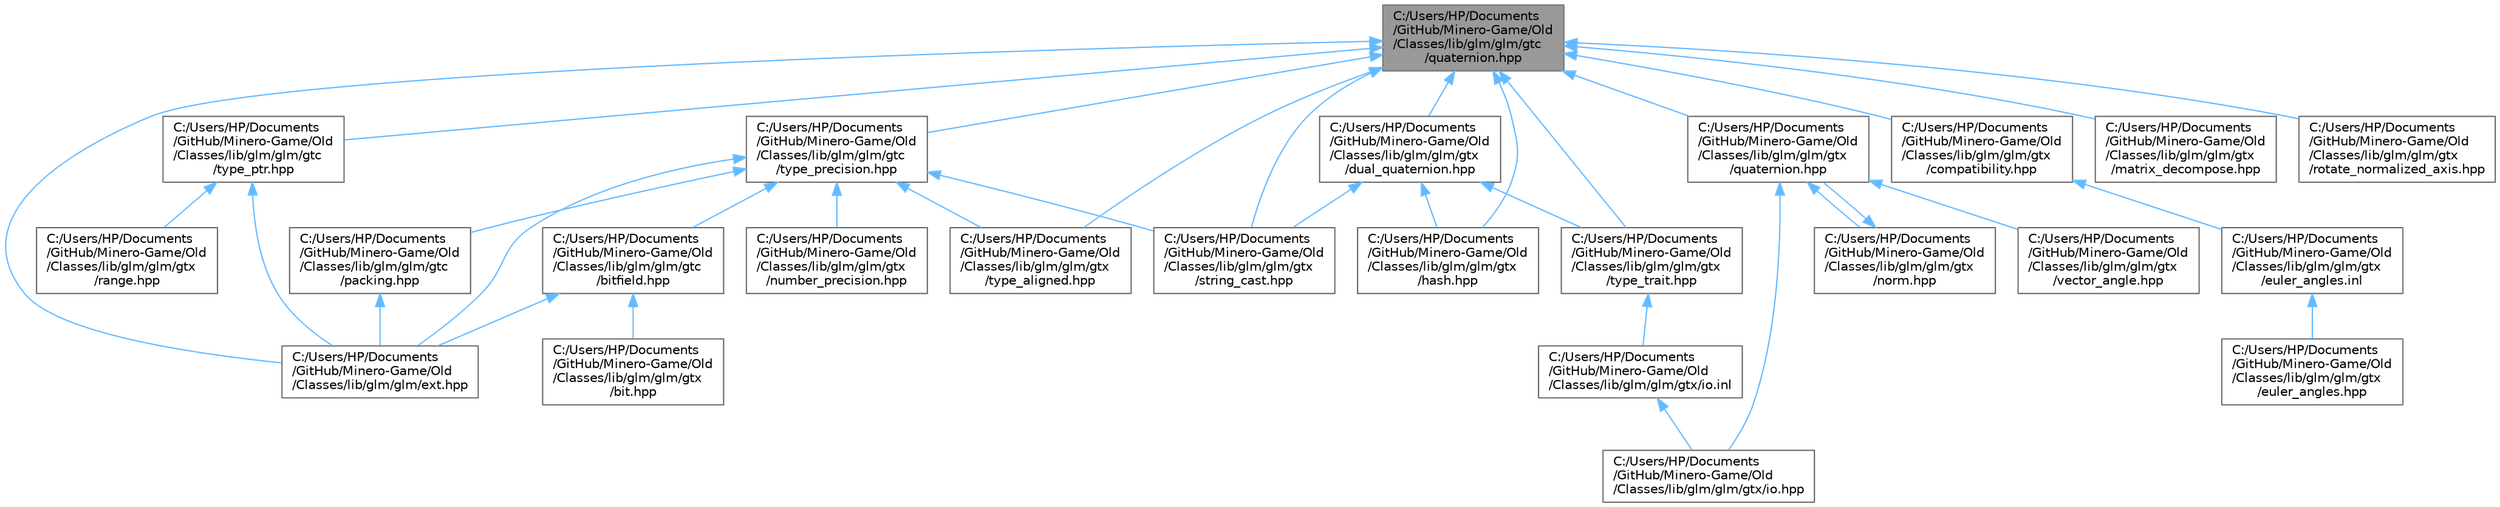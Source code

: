 digraph "C:/Users/HP/Documents/GitHub/Minero-Game/Old/Classes/lib/glm/glm/gtc/quaternion.hpp"
{
 // LATEX_PDF_SIZE
  bgcolor="transparent";
  edge [fontname=Helvetica,fontsize=10,labelfontname=Helvetica,labelfontsize=10];
  node [fontname=Helvetica,fontsize=10,shape=box,height=0.2,width=0.4];
  Node1 [id="Node000001",label="C:/Users/HP/Documents\l/GitHub/Minero-Game/Old\l/Classes/lib/glm/glm/gtc\l/quaternion.hpp",height=0.2,width=0.4,color="gray40", fillcolor="grey60", style="filled", fontcolor="black",tooltip=" "];
  Node1 -> Node2 [id="edge69_Node000001_Node000002",dir="back",color="steelblue1",style="solid",tooltip=" "];
  Node2 [id="Node000002",label="C:/Users/HP/Documents\l/GitHub/Minero-Game/Old\l/Classes/lib/glm/glm/ext.hpp",height=0.2,width=0.4,color="grey40", fillcolor="white", style="filled",URL="$_old_2_classes_2lib_2glm_2glm_2ext_8hpp.html",tooltip=" "];
  Node1 -> Node3 [id="edge70_Node000001_Node000003",dir="back",color="steelblue1",style="solid",tooltip=" "];
  Node3 [id="Node000003",label="C:/Users/HP/Documents\l/GitHub/Minero-Game/Old\l/Classes/lib/glm/glm/gtc\l/type_precision.hpp",height=0.2,width=0.4,color="grey40", fillcolor="white", style="filled",URL="$_old_2_classes_2lib_2glm_2glm_2gtc_2type__precision_8hpp.html",tooltip=" "];
  Node3 -> Node2 [id="edge71_Node000003_Node000002",dir="back",color="steelblue1",style="solid",tooltip=" "];
  Node3 -> Node4 [id="edge72_Node000003_Node000004",dir="back",color="steelblue1",style="solid",tooltip=" "];
  Node4 [id="Node000004",label="C:/Users/HP/Documents\l/GitHub/Minero-Game/Old\l/Classes/lib/glm/glm/gtc\l/bitfield.hpp",height=0.2,width=0.4,color="grey40", fillcolor="white", style="filled",URL="$_old_2_classes_2lib_2glm_2glm_2gtc_2bitfield_8hpp.html",tooltip=" "];
  Node4 -> Node2 [id="edge73_Node000004_Node000002",dir="back",color="steelblue1",style="solid",tooltip=" "];
  Node4 -> Node5 [id="edge74_Node000004_Node000005",dir="back",color="steelblue1",style="solid",tooltip=" "];
  Node5 [id="Node000005",label="C:/Users/HP/Documents\l/GitHub/Minero-Game/Old\l/Classes/lib/glm/glm/gtx\l/bit.hpp",height=0.2,width=0.4,color="grey40", fillcolor="white", style="filled",URL="$_old_2_classes_2lib_2glm_2glm_2gtx_2bit_8hpp.html",tooltip=" "];
  Node3 -> Node6 [id="edge75_Node000003_Node000006",dir="back",color="steelblue1",style="solid",tooltip=" "];
  Node6 [id="Node000006",label="C:/Users/HP/Documents\l/GitHub/Minero-Game/Old\l/Classes/lib/glm/glm/gtc\l/packing.hpp",height=0.2,width=0.4,color="grey40", fillcolor="white", style="filled",URL="$_old_2_classes_2lib_2glm_2glm_2gtc_2packing_8hpp.html",tooltip=" "];
  Node6 -> Node2 [id="edge76_Node000006_Node000002",dir="back",color="steelblue1",style="solid",tooltip=" "];
  Node3 -> Node7 [id="edge77_Node000003_Node000007",dir="back",color="steelblue1",style="solid",tooltip=" "];
  Node7 [id="Node000007",label="C:/Users/HP/Documents\l/GitHub/Minero-Game/Old\l/Classes/lib/glm/glm/gtx\l/number_precision.hpp",height=0.2,width=0.4,color="grey40", fillcolor="white", style="filled",URL="$_old_2_classes_2lib_2glm_2glm_2gtx_2number__precision_8hpp.html",tooltip=" "];
  Node3 -> Node8 [id="edge78_Node000003_Node000008",dir="back",color="steelblue1",style="solid",tooltip=" "];
  Node8 [id="Node000008",label="C:/Users/HP/Documents\l/GitHub/Minero-Game/Old\l/Classes/lib/glm/glm/gtx\l/string_cast.hpp",height=0.2,width=0.4,color="grey40", fillcolor="white", style="filled",URL="$_old_2_classes_2lib_2glm_2glm_2gtx_2string__cast_8hpp.html",tooltip=" "];
  Node3 -> Node9 [id="edge79_Node000003_Node000009",dir="back",color="steelblue1",style="solid",tooltip=" "];
  Node9 [id="Node000009",label="C:/Users/HP/Documents\l/GitHub/Minero-Game/Old\l/Classes/lib/glm/glm/gtx\l/type_aligned.hpp",height=0.2,width=0.4,color="grey40", fillcolor="white", style="filled",URL="$_old_2_classes_2lib_2glm_2glm_2gtx_2type__aligned_8hpp.html",tooltip=" "];
  Node1 -> Node10 [id="edge80_Node000001_Node000010",dir="back",color="steelblue1",style="solid",tooltip=" "];
  Node10 [id="Node000010",label="C:/Users/HP/Documents\l/GitHub/Minero-Game/Old\l/Classes/lib/glm/glm/gtc\l/type_ptr.hpp",height=0.2,width=0.4,color="grey40", fillcolor="white", style="filled",URL="$_old_2_classes_2lib_2glm_2glm_2gtc_2type__ptr_8hpp.html",tooltip=" "];
  Node10 -> Node2 [id="edge81_Node000010_Node000002",dir="back",color="steelblue1",style="solid",tooltip=" "];
  Node10 -> Node11 [id="edge82_Node000010_Node000011",dir="back",color="steelblue1",style="solid",tooltip=" "];
  Node11 [id="Node000011",label="C:/Users/HP/Documents\l/GitHub/Minero-Game/Old\l/Classes/lib/glm/glm/gtx\l/range.hpp",height=0.2,width=0.4,color="grey40", fillcolor="white", style="filled",URL="$_old_2_classes_2lib_2glm_2glm_2gtx_2range_8hpp.html",tooltip=" "];
  Node1 -> Node12 [id="edge83_Node000001_Node000012",dir="back",color="steelblue1",style="solid",tooltip=" "];
  Node12 [id="Node000012",label="C:/Users/HP/Documents\l/GitHub/Minero-Game/Old\l/Classes/lib/glm/glm/gtx\l/compatibility.hpp",height=0.2,width=0.4,color="grey40", fillcolor="white", style="filled",URL="$_old_2_classes_2lib_2glm_2glm_2gtx_2compatibility_8hpp.html",tooltip=" "];
  Node12 -> Node13 [id="edge84_Node000012_Node000013",dir="back",color="steelblue1",style="solid",tooltip=" "];
  Node13 [id="Node000013",label="C:/Users/HP/Documents\l/GitHub/Minero-Game/Old\l/Classes/lib/glm/glm/gtx\l/euler_angles.inl",height=0.2,width=0.4,color="grey40", fillcolor="white", style="filled",URL="$_old_2_classes_2lib_2glm_2glm_2gtx_2euler__angles_8inl.html",tooltip=" "];
  Node13 -> Node14 [id="edge85_Node000013_Node000014",dir="back",color="steelblue1",style="solid",tooltip=" "];
  Node14 [id="Node000014",label="C:/Users/HP/Documents\l/GitHub/Minero-Game/Old\l/Classes/lib/glm/glm/gtx\l/euler_angles.hpp",height=0.2,width=0.4,color="grey40", fillcolor="white", style="filled",URL="$_old_2_classes_2lib_2glm_2glm_2gtx_2euler__angles_8hpp.html",tooltip=" "];
  Node1 -> Node15 [id="edge86_Node000001_Node000015",dir="back",color="steelblue1",style="solid",tooltip=" "];
  Node15 [id="Node000015",label="C:/Users/HP/Documents\l/GitHub/Minero-Game/Old\l/Classes/lib/glm/glm/gtx\l/dual_quaternion.hpp",height=0.2,width=0.4,color="grey40", fillcolor="white", style="filled",URL="$_old_2_classes_2lib_2glm_2glm_2gtx_2dual__quaternion_8hpp.html",tooltip=" "];
  Node15 -> Node16 [id="edge87_Node000015_Node000016",dir="back",color="steelblue1",style="solid",tooltip=" "];
  Node16 [id="Node000016",label="C:/Users/HP/Documents\l/GitHub/Minero-Game/Old\l/Classes/lib/glm/glm/gtx\l/hash.hpp",height=0.2,width=0.4,color="grey40", fillcolor="white", style="filled",URL="$_old_2_classes_2lib_2glm_2glm_2gtx_2hash_8hpp.html",tooltip=" "];
  Node15 -> Node8 [id="edge88_Node000015_Node000008",dir="back",color="steelblue1",style="solid",tooltip=" "];
  Node15 -> Node17 [id="edge89_Node000015_Node000017",dir="back",color="steelblue1",style="solid",tooltip=" "];
  Node17 [id="Node000017",label="C:/Users/HP/Documents\l/GitHub/Minero-Game/Old\l/Classes/lib/glm/glm/gtx\l/type_trait.hpp",height=0.2,width=0.4,color="grey40", fillcolor="white", style="filled",URL="$_old_2_classes_2lib_2glm_2glm_2gtx_2type__trait_8hpp.html",tooltip=" "];
  Node17 -> Node18 [id="edge90_Node000017_Node000018",dir="back",color="steelblue1",style="solid",tooltip=" "];
  Node18 [id="Node000018",label="C:/Users/HP/Documents\l/GitHub/Minero-Game/Old\l/Classes/lib/glm/glm/gtx/io.inl",height=0.2,width=0.4,color="grey40", fillcolor="white", style="filled",URL="$_old_2_classes_2lib_2glm_2glm_2gtx_2io_8inl.html",tooltip=" "];
  Node18 -> Node19 [id="edge91_Node000018_Node000019",dir="back",color="steelblue1",style="solid",tooltip=" "];
  Node19 [id="Node000019",label="C:/Users/HP/Documents\l/GitHub/Minero-Game/Old\l/Classes/lib/glm/glm/gtx/io.hpp",height=0.2,width=0.4,color="grey40", fillcolor="white", style="filled",URL="$_old_2_classes_2lib_2glm_2glm_2gtx_2io_8hpp.html",tooltip=" "];
  Node1 -> Node16 [id="edge92_Node000001_Node000016",dir="back",color="steelblue1",style="solid",tooltip=" "];
  Node1 -> Node20 [id="edge93_Node000001_Node000020",dir="back",color="steelblue1",style="solid",tooltip=" "];
  Node20 [id="Node000020",label="C:/Users/HP/Documents\l/GitHub/Minero-Game/Old\l/Classes/lib/glm/glm/gtx\l/matrix_decompose.hpp",height=0.2,width=0.4,color="grey40", fillcolor="white", style="filled",URL="$_old_2_classes_2lib_2glm_2glm_2gtx_2matrix__decompose_8hpp.html",tooltip=" "];
  Node1 -> Node21 [id="edge94_Node000001_Node000021",dir="back",color="steelblue1",style="solid",tooltip=" "];
  Node21 [id="Node000021",label="C:/Users/HP/Documents\l/GitHub/Minero-Game/Old\l/Classes/lib/glm/glm/gtx\l/quaternion.hpp",height=0.2,width=0.4,color="grey40", fillcolor="white", style="filled",URL="$_old_2_classes_2lib_2glm_2glm_2gtx_2quaternion_8hpp.html",tooltip=" "];
  Node21 -> Node19 [id="edge95_Node000021_Node000019",dir="back",color="steelblue1",style="solid",tooltip=" "];
  Node21 -> Node22 [id="edge96_Node000021_Node000022",dir="back",color="steelblue1",style="solid",tooltip=" "];
  Node22 [id="Node000022",label="C:/Users/HP/Documents\l/GitHub/Minero-Game/Old\l/Classes/lib/glm/glm/gtx\l/norm.hpp",height=0.2,width=0.4,color="grey40", fillcolor="white", style="filled",URL="$_old_2_classes_2lib_2glm_2glm_2gtx_2norm_8hpp.html",tooltip=" "];
  Node22 -> Node21 [id="edge97_Node000022_Node000021",dir="back",color="steelblue1",style="solid",tooltip=" "];
  Node21 -> Node23 [id="edge98_Node000021_Node000023",dir="back",color="steelblue1",style="solid",tooltip=" "];
  Node23 [id="Node000023",label="C:/Users/HP/Documents\l/GitHub/Minero-Game/Old\l/Classes/lib/glm/glm/gtx\l/vector_angle.hpp",height=0.2,width=0.4,color="grey40", fillcolor="white", style="filled",URL="$_old_2_classes_2lib_2glm_2glm_2gtx_2vector__angle_8hpp.html",tooltip=" "];
  Node1 -> Node24 [id="edge99_Node000001_Node000024",dir="back",color="steelblue1",style="solid",tooltip=" "];
  Node24 [id="Node000024",label="C:/Users/HP/Documents\l/GitHub/Minero-Game/Old\l/Classes/lib/glm/glm/gtx\l/rotate_normalized_axis.hpp",height=0.2,width=0.4,color="grey40", fillcolor="white", style="filled",URL="$_old_2_classes_2lib_2glm_2glm_2gtx_2rotate__normalized__axis_8hpp.html",tooltip=" "];
  Node1 -> Node8 [id="edge100_Node000001_Node000008",dir="back",color="steelblue1",style="solid",tooltip=" "];
  Node1 -> Node9 [id="edge101_Node000001_Node000009",dir="back",color="steelblue1",style="solid",tooltip=" "];
  Node1 -> Node17 [id="edge102_Node000001_Node000017",dir="back",color="steelblue1",style="solid",tooltip=" "];
}

